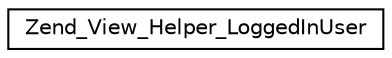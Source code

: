 digraph G
{
  edge [fontname="Helvetica",fontsize="10",labelfontname="Helvetica",labelfontsize="10"];
  node [fontname="Helvetica",fontsize="10",shape=record];
  rankdir="LR";
  Node1 [label="Zend_View_Helper_LoggedInUser",height=0.2,width=0.4,color="black", fillcolor="white", style="filled",URL="$class_zend___view___helper___logged_in_user.html"];
}
